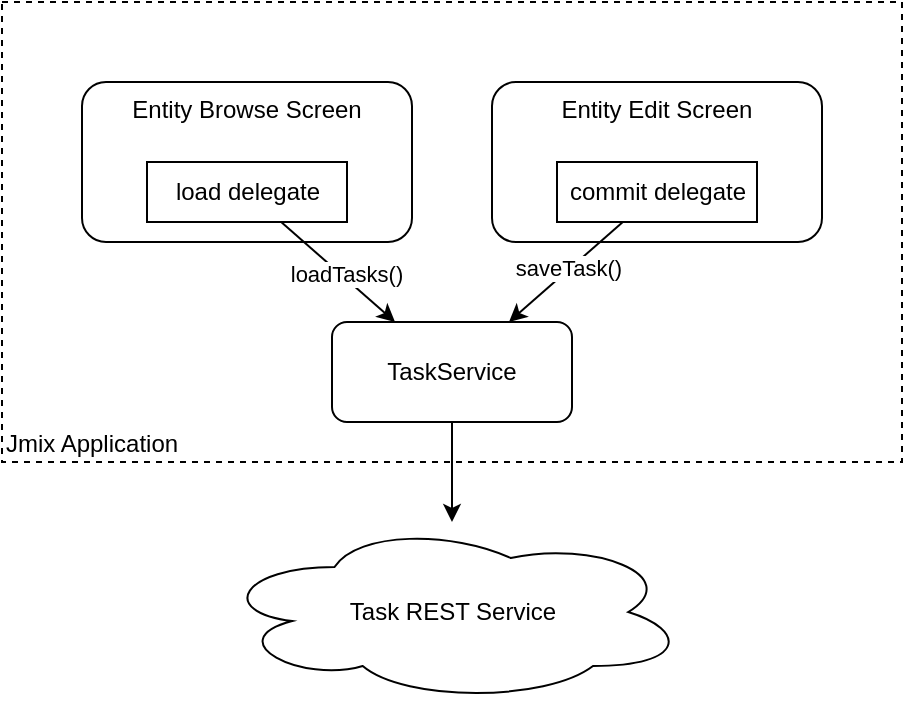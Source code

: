 <mxfile version="19.0.3" type="device" pages="2"><diagram id="iKdkBj_-zh5vk1Cahb_b" name="delegates"><mxGraphModel dx="1106" dy="852" grid="1" gridSize="10" guides="1" tooltips="1" connect="1" arrows="1" fold="1" page="1" pageScale="1" pageWidth="827" pageHeight="1169" math="0" shadow="0"><root><mxCell id="0"/><mxCell id="1" parent="0"/><mxCell id="x4_j6wghslUqYFiOQmO3-6" value="Jmix Application" style="rounded=0;whiteSpace=wrap;html=1;dashed=1;align=left;verticalAlign=bottom;" vertex="1" parent="1"><mxGeometry x="189" y="70" width="450" height="230" as="geometry"/></mxCell><mxCell id="x4_j6wghslUqYFiOQmO3-1" value="Entity Browse Screen" style="rounded=1;whiteSpace=wrap;html=1;verticalAlign=top;" vertex="1" parent="1"><mxGeometry x="229" y="110" width="165" height="80" as="geometry"/></mxCell><mxCell id="x4_j6wghslUqYFiOQmO3-2" value="Entity Edit Screen" style="rounded=1;whiteSpace=wrap;html=1;verticalAlign=top;" vertex="1" parent="1"><mxGeometry x="434" y="110" width="165" height="80" as="geometry"/></mxCell><mxCell id="x4_j6wghslUqYFiOQmO3-3" value="TaskService" style="rounded=1;whiteSpace=wrap;html=1;" vertex="1" parent="1"><mxGeometry x="354" y="230" width="120" height="50" as="geometry"/></mxCell><mxCell id="x4_j6wghslUqYFiOQmO3-4" value="Task REST Service" style="ellipse;shape=cloud;whiteSpace=wrap;html=1;" vertex="1" parent="1"><mxGeometry x="296.5" y="330" width="235" height="90" as="geometry"/></mxCell><mxCell id="x4_j6wghslUqYFiOQmO3-5" value="" style="endArrow=classic;html=1;rounded=0;" edge="1" parent="1" source="x4_j6wghslUqYFiOQmO3-3" target="x4_j6wghslUqYFiOQmO3-4"><mxGeometry width="50" height="50" relative="1" as="geometry"><mxPoint x="544" y="320" as="sourcePoint"/><mxPoint x="594" y="270" as="targetPoint"/></mxGeometry></mxCell><mxCell id="x4_j6wghslUqYFiOQmO3-7" value="load delegate" style="rounded=0;whiteSpace=wrap;html=1;" vertex="1" parent="1"><mxGeometry x="261.5" y="150" width="100" height="30" as="geometry"/></mxCell><mxCell id="x4_j6wghslUqYFiOQmO3-8" value="commit delegate" style="rounded=0;whiteSpace=wrap;html=1;" vertex="1" parent="1"><mxGeometry x="466.5" y="150" width="100" height="30" as="geometry"/></mxCell><mxCell id="x4_j6wghslUqYFiOQmO3-9" value="" style="endArrow=classic;html=1;rounded=0;" edge="1" parent="1" source="x4_j6wghslUqYFiOQmO3-7" target="x4_j6wghslUqYFiOQmO3-3"><mxGeometry width="50" height="50" relative="1" as="geometry"><mxPoint x="444" y="460" as="sourcePoint"/><mxPoint x="494" y="410" as="targetPoint"/></mxGeometry></mxCell><mxCell id="x4_j6wghslUqYFiOQmO3-11" value="loadTasks()" style="edgeLabel;html=1;align=center;verticalAlign=middle;resizable=0;points=[];" vertex="1" connectable="0" parent="x4_j6wghslUqYFiOQmO3-9"><mxGeometry x="0.085" y="2" relative="1" as="geometry"><mxPoint as="offset"/></mxGeometry></mxCell><mxCell id="x4_j6wghslUqYFiOQmO3-10" value="" style="endArrow=classic;html=1;rounded=0;" edge="1" parent="1" source="x4_j6wghslUqYFiOQmO3-8" target="x4_j6wghslUqYFiOQmO3-3"><mxGeometry width="50" height="50" relative="1" as="geometry"><mxPoint x="674" y="260" as="sourcePoint"/><mxPoint x="724" y="210" as="targetPoint"/></mxGeometry></mxCell><mxCell id="x4_j6wghslUqYFiOQmO3-12" value="saveTask()" style="edgeLabel;html=1;align=center;verticalAlign=middle;resizable=0;points=[];" vertex="1" connectable="0" parent="x4_j6wghslUqYFiOQmO3-10"><mxGeometry x="-0.05" y="-1" relative="1" as="geometry"><mxPoint as="offset"/></mxGeometry></mxCell></root></mxGraphModel></diagram><diagram name="datastore" id="LOg7gckbZRMStl8bTT-y"><mxGraphModel dx="1106" dy="852" grid="1" gridSize="10" guides="1" tooltips="1" connect="1" arrows="1" fold="1" page="1" pageScale="1" pageWidth="827" pageHeight="1169" math="0" shadow="0"><root><mxCell id="S7mTR9IF7Ck9cprjYcJJ-0"/><mxCell id="S7mTR9IF7Ck9cprjYcJJ-1" parent="S7mTR9IF7Ck9cprjYcJJ-0"/><mxCell id="S7mTR9IF7Ck9cprjYcJJ-2" value="Jmix Application" style="rounded=0;whiteSpace=wrap;html=1;dashed=1;align=left;verticalAlign=bottom;" vertex="1" parent="S7mTR9IF7Ck9cprjYcJJ-1"><mxGeometry x="189" y="60" width="450" height="320" as="geometry"/></mxCell><mxCell id="S7mTR9IF7Ck9cprjYcJJ-3" value="Entity Browse Screen" style="rounded=1;whiteSpace=wrap;html=1;verticalAlign=middle;" vertex="1" parent="S7mTR9IF7Ck9cprjYcJJ-1"><mxGeometry x="229" y="85" width="165" height="50" as="geometry"/></mxCell><mxCell id="S7mTR9IF7Ck9cprjYcJJ-4" value="Entity Edit Screen" style="rounded=1;whiteSpace=wrap;html=1;verticalAlign=middle;" vertex="1" parent="S7mTR9IF7Ck9cprjYcJJ-1"><mxGeometry x="434" y="85" width="165" height="50" as="geometry"/></mxCell><mxCell id="S7mTR9IF7Ck9cprjYcJJ-5" value="ProjectService" style="rounded=1;whiteSpace=wrap;html=1;" vertex="1" parent="S7mTR9IF7Ck9cprjYcJJ-1"><mxGeometry x="354" y="310" width="120" height="50" as="geometry"/></mxCell><mxCell id="S7mTR9IF7Ck9cprjYcJJ-6" value="Project REST Service" style="ellipse;shape=cloud;whiteSpace=wrap;html=1;" vertex="1" parent="S7mTR9IF7Ck9cprjYcJJ-1"><mxGeometry x="296.5" y="400" width="235" height="90" as="geometry"/></mxCell><mxCell id="S7mTR9IF7Ck9cprjYcJJ-7" value="" style="endArrow=classic;html=1;rounded=0;" edge="1" parent="S7mTR9IF7Ck9cprjYcJJ-1" source="S7mTR9IF7Ck9cprjYcJJ-5" target="S7mTR9IF7Ck9cprjYcJJ-6"><mxGeometry width="50" height="50" relative="1" as="geometry"><mxPoint x="544" y="410" as="sourcePoint"/><mxPoint x="594" y="360" as="targetPoint"/></mxGeometry></mxCell><mxCell id="7x9VBgEDw5aTxW2X4pHB-0" value="DataManager" style="rounded=1;whiteSpace=wrap;html=1;" vertex="1" parent="S7mTR9IF7Ck9cprjYcJJ-1"><mxGeometry x="354" y="155" width="120" height="50" as="geometry"/></mxCell><mxCell id="7x9VBgEDw5aTxW2X4pHB-1" value="ProjectDataStore" style="rounded=1;whiteSpace=wrap;html=1;" vertex="1" parent="S7mTR9IF7Ck9cprjYcJJ-1"><mxGeometry x="354" y="235" width="120" height="50" as="geometry"/></mxCell><mxCell id="7x9VBgEDw5aTxW2X4pHB-2" value="" style="endArrow=classic;html=1;rounded=0;" edge="1" parent="S7mTR9IF7Ck9cprjYcJJ-1" source="S7mTR9IF7Ck9cprjYcJJ-3" target="7x9VBgEDw5aTxW2X4pHB-0"><mxGeometry width="50" height="50" relative="1" as="geometry"><mxPoint x="39" y="215" as="sourcePoint"/><mxPoint x="89" y="165" as="targetPoint"/></mxGeometry></mxCell><mxCell id="7x9VBgEDw5aTxW2X4pHB-3" value="" style="endArrow=classic;html=1;rounded=0;" edge="1" parent="S7mTR9IF7Ck9cprjYcJJ-1" source="S7mTR9IF7Ck9cprjYcJJ-4" target="7x9VBgEDw5aTxW2X4pHB-0"><mxGeometry width="50" height="50" relative="1" as="geometry"><mxPoint x="699" y="205" as="sourcePoint"/><mxPoint x="749" y="155" as="targetPoint"/></mxGeometry></mxCell><mxCell id="7x9VBgEDw5aTxW2X4pHB-4" value="" style="endArrow=classic;html=1;rounded=0;" edge="1" parent="S7mTR9IF7Ck9cprjYcJJ-1" source="7x9VBgEDw5aTxW2X4pHB-0" target="7x9VBgEDw5aTxW2X4pHB-1"><mxGeometry width="50" height="50" relative="1" as="geometry"><mxPoint x="491.5" y="245" as="sourcePoint"/><mxPoint x="541.5" y="195" as="targetPoint"/></mxGeometry></mxCell><mxCell id="7x9VBgEDw5aTxW2X4pHB-5" value="" style="endArrow=classic;html=1;rounded=0;" edge="1" parent="S7mTR9IF7Ck9cprjYcJJ-1" source="7x9VBgEDw5aTxW2X4pHB-1" target="S7mTR9IF7Ck9cprjYcJJ-5"><mxGeometry width="50" height="50" relative="1" as="geometry"><mxPoint x="109" y="340" as="sourcePoint"/><mxPoint x="159" y="290" as="targetPoint"/></mxGeometry></mxCell></root></mxGraphModel></diagram></mxfile>